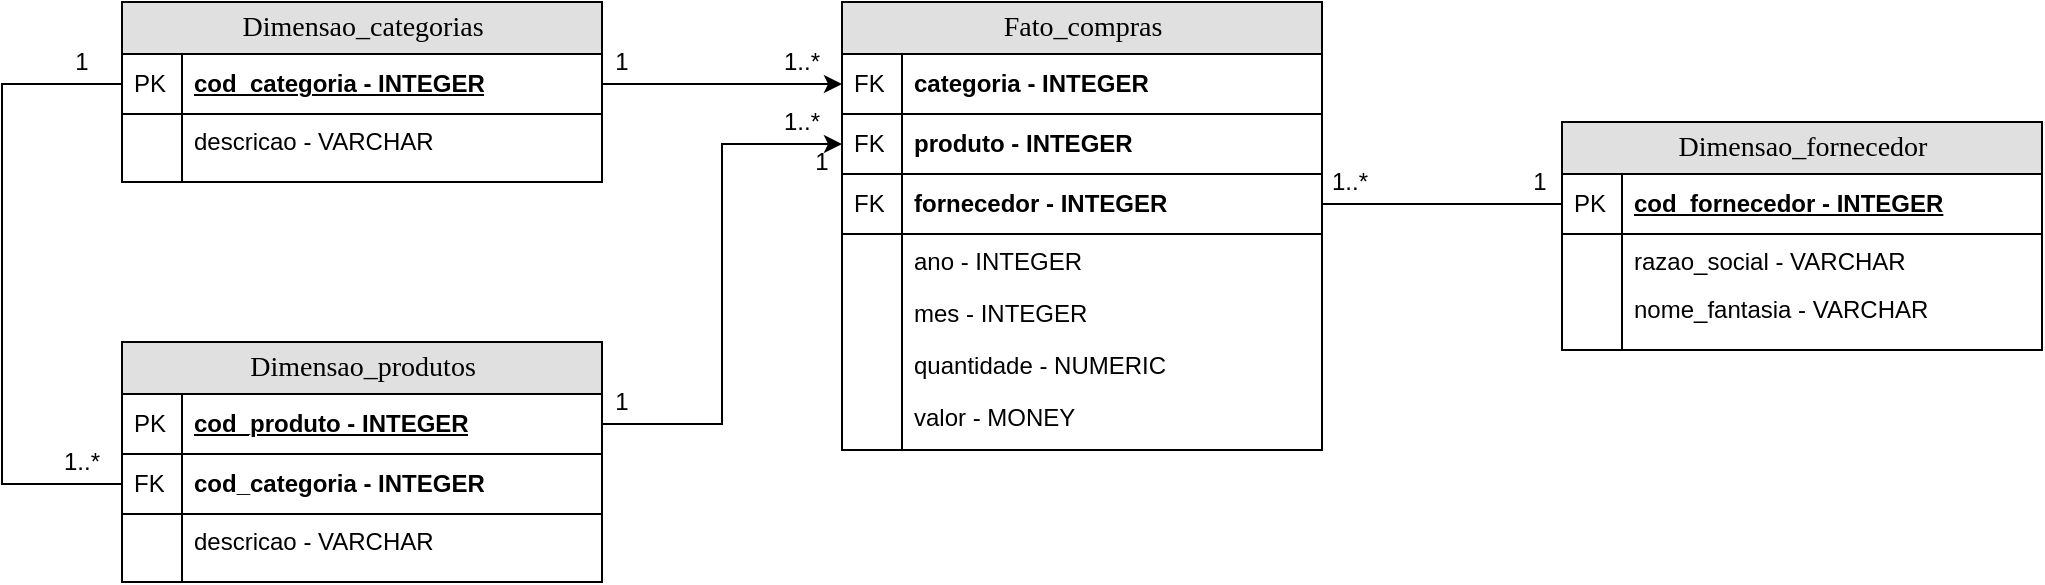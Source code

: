 <mxfile version="14.4.3" type="device"><diagram name="Page-1" id="e56a1550-8fbb-45ad-956c-1786394a9013"><mxGraphModel dx="2460" dy="802" grid="1" gridSize="10" guides="1" tooltips="1" connect="1" arrows="1" fold="1" page="1" pageScale="1" pageWidth="1100" pageHeight="850" background="#ffffff" math="0" shadow="0"><root><mxCell id="0"/><mxCell id="1" parent="0"/><mxCell id="XZeE926nhXYgbc_Mdcww-1" value="Fato_compras" style="swimlane;html=1;fontStyle=0;childLayout=stackLayout;horizontal=1;startSize=26;fillColor=#e0e0e0;horizontalStack=0;resizeParent=1;resizeLast=0;collapsible=1;marginBottom=0;swimlaneFillColor=#ffffff;align=center;rounded=0;shadow=0;comic=0;labelBackgroundColor=none;strokeWidth=1;fontFamily=Verdana;fontSize=14" parent="1" vertex="1"><mxGeometry x="-650" y="250" width="240" height="224" as="geometry"/></mxCell><mxCell id="XZeE926nhXYgbc_Mdcww-18" value="categoria - INTEGER" style="shape=partialRectangle;top=0;left=0;right=0;bottom=1;html=1;align=left;verticalAlign=middle;fillColor=none;spacingLeft=34;spacingRight=4;whiteSpace=wrap;overflow=hidden;rotatable=0;points=[[0,0.5],[1,0.5]];portConstraint=eastwest;dropTarget=0;fontStyle=1;" parent="XZeE926nhXYgbc_Mdcww-1" vertex="1"><mxGeometry y="26" width="240" height="30" as="geometry"/></mxCell><mxCell id="XZeE926nhXYgbc_Mdcww-19" value="FK" style="shape=partialRectangle;top=0;left=0;bottom=0;html=1;fillColor=none;align=left;verticalAlign=middle;spacingLeft=4;spacingRight=4;whiteSpace=wrap;overflow=hidden;rotatable=0;points=[];portConstraint=eastwest;part=1;" parent="XZeE926nhXYgbc_Mdcww-18" vertex="1" connectable="0"><mxGeometry width="30" height="30" as="geometry"/></mxCell><mxCell id="XZeE926nhXYgbc_Mdcww-16" value="produto - INTEGER" style="shape=partialRectangle;top=0;left=0;right=0;bottom=1;html=1;align=left;verticalAlign=middle;fillColor=none;spacingLeft=34;spacingRight=4;whiteSpace=wrap;overflow=hidden;rotatable=0;points=[[0,0.5],[1,0.5]];portConstraint=eastwest;dropTarget=0;fontStyle=1;" parent="XZeE926nhXYgbc_Mdcww-1" vertex="1"><mxGeometry y="56" width="240" height="30" as="geometry"/></mxCell><mxCell id="XZeE926nhXYgbc_Mdcww-17" value="FK" style="shape=partialRectangle;top=0;left=0;bottom=0;html=1;fillColor=none;align=left;verticalAlign=middle;spacingLeft=4;spacingRight=4;whiteSpace=wrap;overflow=hidden;rotatable=0;points=[];portConstraint=eastwest;part=1;" parent="XZeE926nhXYgbc_Mdcww-16" vertex="1" connectable="0"><mxGeometry width="30" height="30" as="geometry"/></mxCell><mxCell id="XZeE926nhXYgbc_Mdcww-12" value="fornecedor - INTEGER" style="shape=partialRectangle;top=0;left=0;right=0;bottom=1;html=1;align=left;verticalAlign=middle;fillColor=none;spacingLeft=34;spacingRight=4;whiteSpace=wrap;overflow=hidden;rotatable=0;points=[[0,0.5],[1,0.5]];portConstraint=eastwest;dropTarget=0;fontStyle=1;" parent="XZeE926nhXYgbc_Mdcww-1" vertex="1"><mxGeometry y="86" width="240" height="30" as="geometry"/></mxCell><mxCell id="XZeE926nhXYgbc_Mdcww-13" value="FK" style="shape=partialRectangle;top=0;left=0;bottom=0;html=1;fillColor=none;align=left;verticalAlign=middle;spacingLeft=4;spacingRight=4;whiteSpace=wrap;overflow=hidden;rotatable=0;points=[];portConstraint=eastwest;part=1;" parent="XZeE926nhXYgbc_Mdcww-12" vertex="1" connectable="0"><mxGeometry width="30" height="30" as="geometry"/></mxCell><mxCell id="XZeE926nhXYgbc_Mdcww-6" value="ano - INTEGER" style="shape=partialRectangle;top=0;left=0;right=0;bottom=0;html=1;align=left;verticalAlign=top;fillColor=none;spacingLeft=34;spacingRight=4;whiteSpace=wrap;overflow=hidden;rotatable=0;points=[[0,0.5],[1,0.5]];portConstraint=eastwest;dropTarget=0;" parent="XZeE926nhXYgbc_Mdcww-1" vertex="1"><mxGeometry y="116" width="240" height="26" as="geometry"/></mxCell><mxCell id="XZeE926nhXYgbc_Mdcww-7" value="" style="shape=partialRectangle;top=0;left=0;bottom=0;html=1;fillColor=none;align=left;verticalAlign=top;spacingLeft=4;spacingRight=4;whiteSpace=wrap;overflow=hidden;rotatable=0;points=[];portConstraint=eastwest;part=1;" parent="XZeE926nhXYgbc_Mdcww-6" vertex="1" connectable="0"><mxGeometry width="30" height="26" as="geometry"/></mxCell><mxCell id="XZeE926nhXYgbc_Mdcww-8" value="mes - INTEGER" style="shape=partialRectangle;top=0;left=0;right=0;bottom=0;html=1;align=left;verticalAlign=top;fillColor=none;spacingLeft=34;spacingRight=4;whiteSpace=wrap;overflow=hidden;rotatable=0;points=[[0,0.5],[1,0.5]];portConstraint=eastwest;dropTarget=0;" parent="XZeE926nhXYgbc_Mdcww-1" vertex="1"><mxGeometry y="142" width="240" height="26" as="geometry"/></mxCell><mxCell id="XZeE926nhXYgbc_Mdcww-9" value="" style="shape=partialRectangle;top=0;left=0;bottom=0;html=1;fillColor=none;align=left;verticalAlign=top;spacingLeft=4;spacingRight=4;whiteSpace=wrap;overflow=hidden;rotatable=0;points=[];portConstraint=eastwest;part=1;" parent="XZeE926nhXYgbc_Mdcww-8" vertex="1" connectable="0"><mxGeometry width="30" height="26" as="geometry"/></mxCell><mxCell id="XZeE926nhXYgbc_Mdcww-24" value="quantidade - NUMERIC" style="shape=partialRectangle;top=0;left=0;right=0;bottom=0;html=1;align=left;verticalAlign=top;fillColor=none;spacingLeft=34;spacingRight=4;whiteSpace=wrap;overflow=hidden;rotatable=0;points=[[0,0.5],[1,0.5]];portConstraint=eastwest;dropTarget=0;" parent="XZeE926nhXYgbc_Mdcww-1" vertex="1"><mxGeometry y="168" width="240" height="26" as="geometry"/></mxCell><mxCell id="XZeE926nhXYgbc_Mdcww-25" value="" style="shape=partialRectangle;top=0;left=0;bottom=0;html=1;fillColor=none;align=left;verticalAlign=top;spacingLeft=4;spacingRight=4;whiteSpace=wrap;overflow=hidden;rotatable=0;points=[];portConstraint=eastwest;part=1;" parent="XZeE926nhXYgbc_Mdcww-24" vertex="1" connectable="0"><mxGeometry width="30" height="26" as="geometry"/></mxCell><mxCell id="XZeE926nhXYgbc_Mdcww-26" value="valor - MONEY" style="shape=partialRectangle;top=0;left=0;right=0;bottom=0;html=1;align=left;verticalAlign=top;fillColor=none;spacingLeft=34;spacingRight=4;whiteSpace=wrap;overflow=hidden;rotatable=0;points=[[0,0.5],[1,0.5]];portConstraint=eastwest;dropTarget=0;" parent="XZeE926nhXYgbc_Mdcww-1" vertex="1"><mxGeometry y="194" width="240" height="26" as="geometry"/></mxCell><mxCell id="XZeE926nhXYgbc_Mdcww-27" value="" style="shape=partialRectangle;top=0;left=0;bottom=0;html=1;fillColor=none;align=left;verticalAlign=top;spacingLeft=4;spacingRight=4;whiteSpace=wrap;overflow=hidden;rotatable=0;points=[];portConstraint=eastwest;part=1;" parent="XZeE926nhXYgbc_Mdcww-26" vertex="1" connectable="0"><mxGeometry width="30" height="26" as="geometry"/></mxCell><mxCell id="XZeE926nhXYgbc_Mdcww-10" value="" style="shape=partialRectangle;top=0;left=0;right=0;bottom=0;html=1;align=left;verticalAlign=top;fillColor=none;spacingLeft=34;spacingRight=4;whiteSpace=wrap;overflow=hidden;rotatable=0;points=[[0,0.5],[1,0.5]];portConstraint=eastwest;dropTarget=0;" parent="XZeE926nhXYgbc_Mdcww-1" vertex="1"><mxGeometry y="220" width="240" height="4" as="geometry"/></mxCell><mxCell id="XZeE926nhXYgbc_Mdcww-11" value="" style="shape=partialRectangle;top=0;left=0;bottom=0;html=1;fillColor=none;align=left;verticalAlign=top;spacingLeft=4;spacingRight=4;whiteSpace=wrap;overflow=hidden;rotatable=0;points=[];portConstraint=eastwest;part=1;" parent="XZeE926nhXYgbc_Mdcww-10" vertex="1" connectable="0"><mxGeometry width="30" height="4" as="geometry"/></mxCell><mxCell id="XZeE926nhXYgbc_Mdcww-73" value="Dimensao_categorias" style="swimlane;html=1;fontStyle=0;childLayout=stackLayout;horizontal=1;startSize=26;fillColor=#e0e0e0;horizontalStack=0;resizeParent=1;resizeLast=0;collapsible=1;marginBottom=0;swimlaneFillColor=#ffffff;align=center;rounded=0;shadow=0;comic=0;labelBackgroundColor=none;strokeWidth=1;fontFamily=Verdana;fontSize=14" parent="1" vertex="1"><mxGeometry x="-1010" y="250" width="240" height="90" as="geometry"/></mxCell><mxCell id="XZeE926nhXYgbc_Mdcww-74" value="cod_categoria - INTEGER" style="shape=partialRectangle;top=0;left=0;right=0;bottom=1;html=1;align=left;verticalAlign=middle;fillColor=none;spacingLeft=34;spacingRight=4;whiteSpace=wrap;overflow=hidden;rotatable=0;points=[[0,0.5],[1,0.5]];portConstraint=eastwest;dropTarget=0;fontStyle=5;" parent="XZeE926nhXYgbc_Mdcww-73" vertex="1"><mxGeometry y="26" width="240" height="30" as="geometry"/></mxCell><mxCell id="XZeE926nhXYgbc_Mdcww-75" value="PK" style="shape=partialRectangle;top=0;left=0;bottom=0;html=1;fillColor=none;align=left;verticalAlign=middle;spacingLeft=4;spacingRight=4;whiteSpace=wrap;overflow=hidden;rotatable=0;points=[];portConstraint=eastwest;part=1;" parent="XZeE926nhXYgbc_Mdcww-74" vertex="1" connectable="0"><mxGeometry width="30" height="30" as="geometry"/></mxCell><mxCell id="XZeE926nhXYgbc_Mdcww-76" value="descricao - VARCHAR" style="shape=partialRectangle;top=0;left=0;right=0;bottom=0;html=1;align=left;verticalAlign=top;fillColor=none;spacingLeft=34;spacingRight=4;whiteSpace=wrap;overflow=hidden;rotatable=0;points=[[0,0.5],[1,0.5]];portConstraint=eastwest;dropTarget=0;" parent="XZeE926nhXYgbc_Mdcww-73" vertex="1"><mxGeometry y="56" width="240" height="24" as="geometry"/></mxCell><mxCell id="XZeE926nhXYgbc_Mdcww-77" value="" style="shape=partialRectangle;top=0;left=0;bottom=0;html=1;fillColor=none;align=left;verticalAlign=top;spacingLeft=4;spacingRight=4;whiteSpace=wrap;overflow=hidden;rotatable=0;points=[];portConstraint=eastwest;part=1;" parent="XZeE926nhXYgbc_Mdcww-76" vertex="1" connectable="0"><mxGeometry width="30" height="24" as="geometry"/></mxCell><mxCell id="XZeE926nhXYgbc_Mdcww-78" value="" style="shape=partialRectangle;top=0;left=0;right=0;bottom=0;html=1;align=left;verticalAlign=top;fillColor=none;spacingLeft=34;spacingRight=4;whiteSpace=wrap;overflow=hidden;rotatable=0;points=[[0,0.5],[1,0.5]];portConstraint=eastwest;dropTarget=0;" parent="XZeE926nhXYgbc_Mdcww-73" vertex="1"><mxGeometry y="80" width="240" height="10" as="geometry"/></mxCell><mxCell id="XZeE926nhXYgbc_Mdcww-79" value="" style="shape=partialRectangle;top=0;left=0;bottom=0;html=1;fillColor=none;align=left;verticalAlign=top;spacingLeft=4;spacingRight=4;whiteSpace=wrap;overflow=hidden;rotatable=0;points=[];portConstraint=eastwest;part=1;" parent="XZeE926nhXYgbc_Mdcww-78" vertex="1" connectable="0"><mxGeometry width="30" height="10" as="geometry"/></mxCell><mxCell id="XZeE926nhXYgbc_Mdcww-80" value="Dimensao_produtos" style="swimlane;html=1;fontStyle=0;childLayout=stackLayout;horizontal=1;startSize=26;fillColor=#e0e0e0;horizontalStack=0;resizeParent=1;resizeLast=0;collapsible=1;marginBottom=0;swimlaneFillColor=#ffffff;align=center;rounded=0;shadow=0;comic=0;labelBackgroundColor=none;strokeWidth=1;fontFamily=Verdana;fontSize=14" parent="1" vertex="1"><mxGeometry x="-1010" y="420" width="240" height="120" as="geometry"/></mxCell><mxCell id="XZeE926nhXYgbc_Mdcww-81" value="cod_produto - INTEGER" style="shape=partialRectangle;top=0;left=0;right=0;bottom=1;html=1;align=left;verticalAlign=middle;fillColor=none;spacingLeft=34;spacingRight=4;whiteSpace=wrap;overflow=hidden;rotatable=0;points=[[0,0.5],[1,0.5]];portConstraint=eastwest;dropTarget=0;fontStyle=5;" parent="XZeE926nhXYgbc_Mdcww-80" vertex="1"><mxGeometry y="26" width="240" height="30" as="geometry"/></mxCell><mxCell id="XZeE926nhXYgbc_Mdcww-82" value="PK" style="shape=partialRectangle;top=0;left=0;bottom=0;html=1;fillColor=none;align=left;verticalAlign=middle;spacingLeft=4;spacingRight=4;whiteSpace=wrap;overflow=hidden;rotatable=0;points=[];portConstraint=eastwest;part=1;" parent="XZeE926nhXYgbc_Mdcww-81" vertex="1" connectable="0"><mxGeometry width="30" height="30" as="geometry"/></mxCell><mxCell id="XZeE926nhXYgbc_Mdcww-83" value="cod_categoria - INTEGER" style="shape=partialRectangle;top=0;left=0;right=0;bottom=1;html=1;align=left;verticalAlign=middle;fillColor=none;spacingLeft=34;spacingRight=4;whiteSpace=wrap;overflow=hidden;rotatable=0;points=[[0,0.5],[1,0.5]];portConstraint=eastwest;dropTarget=0;fontStyle=1;" parent="XZeE926nhXYgbc_Mdcww-80" vertex="1"><mxGeometry y="56" width="240" height="30" as="geometry"/></mxCell><mxCell id="XZeE926nhXYgbc_Mdcww-84" value="FK" style="shape=partialRectangle;top=0;left=0;bottom=0;html=1;fillColor=none;align=left;verticalAlign=middle;spacingLeft=4;spacingRight=4;whiteSpace=wrap;overflow=hidden;rotatable=0;points=[];portConstraint=eastwest;part=1;" parent="XZeE926nhXYgbc_Mdcww-83" vertex="1" connectable="0"><mxGeometry width="30" height="30" as="geometry"/></mxCell><mxCell id="XZeE926nhXYgbc_Mdcww-85" value="descricao - VARCHAR" style="shape=partialRectangle;top=0;left=0;right=0;bottom=0;html=1;align=left;verticalAlign=top;fillColor=none;spacingLeft=34;spacingRight=4;whiteSpace=wrap;overflow=hidden;rotatable=0;points=[[0,0.5],[1,0.5]];portConstraint=eastwest;dropTarget=0;" parent="XZeE926nhXYgbc_Mdcww-80" vertex="1"><mxGeometry y="86" width="240" height="24" as="geometry"/></mxCell><mxCell id="XZeE926nhXYgbc_Mdcww-86" value="" style="shape=partialRectangle;top=0;left=0;bottom=0;html=1;fillColor=none;align=left;verticalAlign=top;spacingLeft=4;spacingRight=4;whiteSpace=wrap;overflow=hidden;rotatable=0;points=[];portConstraint=eastwest;part=1;" parent="XZeE926nhXYgbc_Mdcww-85" vertex="1" connectable="0"><mxGeometry width="30" height="24" as="geometry"/></mxCell><mxCell id="XZeE926nhXYgbc_Mdcww-87" value="" style="shape=partialRectangle;top=0;left=0;right=0;bottom=0;html=1;align=left;verticalAlign=top;fillColor=none;spacingLeft=34;spacingRight=4;whiteSpace=wrap;overflow=hidden;rotatable=0;points=[[0,0.5],[1,0.5]];portConstraint=eastwest;dropTarget=0;" parent="XZeE926nhXYgbc_Mdcww-80" vertex="1"><mxGeometry y="110" width="240" height="10" as="geometry"/></mxCell><mxCell id="XZeE926nhXYgbc_Mdcww-88" value="" style="shape=partialRectangle;top=0;left=0;bottom=0;html=1;fillColor=none;align=left;verticalAlign=top;spacingLeft=4;spacingRight=4;whiteSpace=wrap;overflow=hidden;rotatable=0;points=[];portConstraint=eastwest;part=1;" parent="XZeE926nhXYgbc_Mdcww-87" vertex="1" connectable="0"><mxGeometry width="30" height="10" as="geometry"/></mxCell><mxCell id="XZeE926nhXYgbc_Mdcww-89" value="Dimensao_fornecedor" style="swimlane;html=1;fontStyle=0;childLayout=stackLayout;horizontal=1;startSize=26;fillColor=#e0e0e0;horizontalStack=0;resizeParent=1;resizeLast=0;collapsible=1;marginBottom=0;swimlaneFillColor=#ffffff;align=center;rounded=0;shadow=0;comic=0;labelBackgroundColor=none;strokeWidth=1;fontFamily=Verdana;fontSize=14" parent="1" vertex="1"><mxGeometry x="-290" y="310" width="240" height="114" as="geometry"/></mxCell><mxCell id="XZeE926nhXYgbc_Mdcww-90" value="cod_fornecedor - INTEGER" style="shape=partialRectangle;top=0;left=0;right=0;bottom=1;html=1;align=left;verticalAlign=middle;fillColor=none;spacingLeft=34;spacingRight=4;whiteSpace=wrap;overflow=hidden;rotatable=0;points=[[0,0.5],[1,0.5]];portConstraint=eastwest;dropTarget=0;fontStyle=5;" parent="XZeE926nhXYgbc_Mdcww-89" vertex="1"><mxGeometry y="26" width="240" height="30" as="geometry"/></mxCell><mxCell id="XZeE926nhXYgbc_Mdcww-91" value="PK" style="shape=partialRectangle;top=0;left=0;bottom=0;html=1;fillColor=none;align=left;verticalAlign=middle;spacingLeft=4;spacingRight=4;whiteSpace=wrap;overflow=hidden;rotatable=0;points=[];portConstraint=eastwest;part=1;" parent="XZeE926nhXYgbc_Mdcww-90" vertex="1" connectable="0"><mxGeometry width="30" height="30" as="geometry"/></mxCell><mxCell id="XZeE926nhXYgbc_Mdcww-92" value="razao_social - VARCHAR" style="shape=partialRectangle;top=0;left=0;right=0;bottom=0;html=1;align=left;verticalAlign=top;fillColor=none;spacingLeft=34;spacingRight=4;whiteSpace=wrap;overflow=hidden;rotatable=0;points=[[0,0.5],[1,0.5]];portConstraint=eastwest;dropTarget=0;" parent="XZeE926nhXYgbc_Mdcww-89" vertex="1"><mxGeometry y="56" width="240" height="24" as="geometry"/></mxCell><mxCell id="XZeE926nhXYgbc_Mdcww-93" value="" style="shape=partialRectangle;top=0;left=0;bottom=0;html=1;fillColor=none;align=left;verticalAlign=top;spacingLeft=4;spacingRight=4;whiteSpace=wrap;overflow=hidden;rotatable=0;points=[];portConstraint=eastwest;part=1;" parent="XZeE926nhXYgbc_Mdcww-92" vertex="1" connectable="0"><mxGeometry width="30" height="24" as="geometry"/></mxCell><mxCell id="XZeE926nhXYgbc_Mdcww-141" value="nome_fantasia - VARCHAR" style="shape=partialRectangle;top=0;left=0;right=0;bottom=0;html=1;align=left;verticalAlign=top;fillColor=none;spacingLeft=34;spacingRight=4;whiteSpace=wrap;overflow=hidden;rotatable=0;points=[[0,0.5],[1,0.5]];portConstraint=eastwest;dropTarget=0;" parent="XZeE926nhXYgbc_Mdcww-89" vertex="1"><mxGeometry y="80" width="240" height="24" as="geometry"/></mxCell><mxCell id="XZeE926nhXYgbc_Mdcww-142" value="" style="shape=partialRectangle;top=0;left=0;bottom=0;html=1;fillColor=none;align=left;verticalAlign=top;spacingLeft=4;spacingRight=4;whiteSpace=wrap;overflow=hidden;rotatable=0;points=[];portConstraint=eastwest;part=1;" parent="XZeE926nhXYgbc_Mdcww-141" vertex="1" connectable="0"><mxGeometry width="30" height="24" as="geometry"/></mxCell><mxCell id="XZeE926nhXYgbc_Mdcww-94" value="" style="shape=partialRectangle;top=0;left=0;right=0;bottom=0;html=1;align=left;verticalAlign=top;fillColor=none;spacingLeft=34;spacingRight=4;whiteSpace=wrap;overflow=hidden;rotatable=0;points=[[0,0.5],[1,0.5]];portConstraint=eastwest;dropTarget=0;" parent="XZeE926nhXYgbc_Mdcww-89" vertex="1"><mxGeometry y="104" width="240" height="10" as="geometry"/></mxCell><mxCell id="XZeE926nhXYgbc_Mdcww-95" value="" style="shape=partialRectangle;top=0;left=0;bottom=0;html=1;fillColor=none;align=left;verticalAlign=top;spacingLeft=4;spacingRight=4;whiteSpace=wrap;overflow=hidden;rotatable=0;points=[];portConstraint=eastwest;part=1;" parent="XZeE926nhXYgbc_Mdcww-94" vertex="1" connectable="0"><mxGeometry width="30" height="10" as="geometry"/></mxCell><mxCell id="XZeE926nhXYgbc_Mdcww-107" style="edgeStyle=orthogonalEdgeStyle;rounded=0;orthogonalLoop=1;jettySize=auto;html=1;entryX=1;entryY=0.5;entryDx=0;entryDy=0;endArrow=none;endFill=0;" parent="1" source="XZeE926nhXYgbc_Mdcww-90" target="XZeE926nhXYgbc_Mdcww-12" edge="1"><mxGeometry relative="1" as="geometry"/></mxCell><mxCell id="XZeE926nhXYgbc_Mdcww-109" style="edgeStyle=orthogonalEdgeStyle;rounded=0;orthogonalLoop=1;jettySize=auto;html=1;entryX=0;entryY=0.5;entryDx=0;entryDy=0;" parent="1" source="XZeE926nhXYgbc_Mdcww-74" target="XZeE926nhXYgbc_Mdcww-18" edge="1"><mxGeometry relative="1" as="geometry"/></mxCell><mxCell id="XZeE926nhXYgbc_Mdcww-110" style="edgeStyle=orthogonalEdgeStyle;rounded=0;orthogonalLoop=1;jettySize=auto;html=1;entryX=0;entryY=0.5;entryDx=0;entryDy=0;exitX=0;exitY=0.5;exitDx=0;exitDy=0;endArrow=none;endFill=0;" parent="1" source="XZeE926nhXYgbc_Mdcww-83" target="XZeE926nhXYgbc_Mdcww-74" edge="1"><mxGeometry relative="1" as="geometry"><Array as="points"><mxPoint x="-1070" y="491"/><mxPoint x="-1070" y="291"/></Array></mxGeometry></mxCell><mxCell id="XZeE926nhXYgbc_Mdcww-111" style="edgeStyle=orthogonalEdgeStyle;rounded=0;orthogonalLoop=1;jettySize=auto;html=1;entryX=0;entryY=0.5;entryDx=0;entryDy=0;" parent="1" source="XZeE926nhXYgbc_Mdcww-81" target="XZeE926nhXYgbc_Mdcww-16" edge="1"><mxGeometry relative="1" as="geometry"/></mxCell><mxCell id="XZeE926nhXYgbc_Mdcww-121" value="1" style="text;html=1;strokeColor=none;fillColor=none;align=center;verticalAlign=middle;whiteSpace=wrap;rounded=0;" parent="1" vertex="1"><mxGeometry x="-780" y="270" width="40" height="20" as="geometry"/></mxCell><mxCell id="XZeE926nhXYgbc_Mdcww-126" value="1" style="text;html=1;strokeColor=none;fillColor=none;align=center;verticalAlign=middle;whiteSpace=wrap;rounded=0;" parent="1" vertex="1"><mxGeometry x="-321" y="330" width="40" height="20" as="geometry"/></mxCell><mxCell id="XZeE926nhXYgbc_Mdcww-131" value="1" style="text;html=1;strokeColor=none;fillColor=none;align=center;verticalAlign=middle;whiteSpace=wrap;rounded=0;" parent="1" vertex="1"><mxGeometry x="-680" y="320" width="40" height="20" as="geometry"/></mxCell><mxCell id="XZeE926nhXYgbc_Mdcww-132" value="1" style="text;html=1;strokeColor=none;fillColor=none;align=center;verticalAlign=middle;whiteSpace=wrap;rounded=0;" parent="1" vertex="1"><mxGeometry x="-780" y="440" width="40" height="20" as="geometry"/></mxCell><mxCell id="XZeE926nhXYgbc_Mdcww-134" value="1..*" style="text;html=1;strokeColor=none;fillColor=none;align=center;verticalAlign=middle;whiteSpace=wrap;rounded=0;" parent="1" vertex="1"><mxGeometry x="-690" y="300" width="40" height="20" as="geometry"/></mxCell><mxCell id="XZeE926nhXYgbc_Mdcww-135" value="1..*" style="text;html=1;strokeColor=none;fillColor=none;align=center;verticalAlign=middle;whiteSpace=wrap;rounded=0;" parent="1" vertex="1"><mxGeometry x="-1050" y="470" width="40" height="20" as="geometry"/></mxCell><mxCell id="XZeE926nhXYgbc_Mdcww-136" value="1" style="text;html=1;strokeColor=none;fillColor=none;align=center;verticalAlign=middle;whiteSpace=wrap;rounded=0;" parent="1" vertex="1"><mxGeometry x="-1050" y="270" width="40" height="20" as="geometry"/></mxCell><mxCell id="XZeE926nhXYgbc_Mdcww-138" value="1..*" style="text;html=1;strokeColor=none;fillColor=none;align=center;verticalAlign=middle;whiteSpace=wrap;rounded=0;" parent="1" vertex="1"><mxGeometry x="-416" y="330" width="40" height="20" as="geometry"/></mxCell><mxCell id="jA179KGFL4QmGHaz-qlW-2" value="1..*" style="text;html=1;strokeColor=none;fillColor=none;align=center;verticalAlign=middle;whiteSpace=wrap;rounded=0;" parent="1" vertex="1"><mxGeometry x="-690" y="270" width="40" height="20" as="geometry"/></mxCell></root></mxGraphModel></diagram></mxfile>